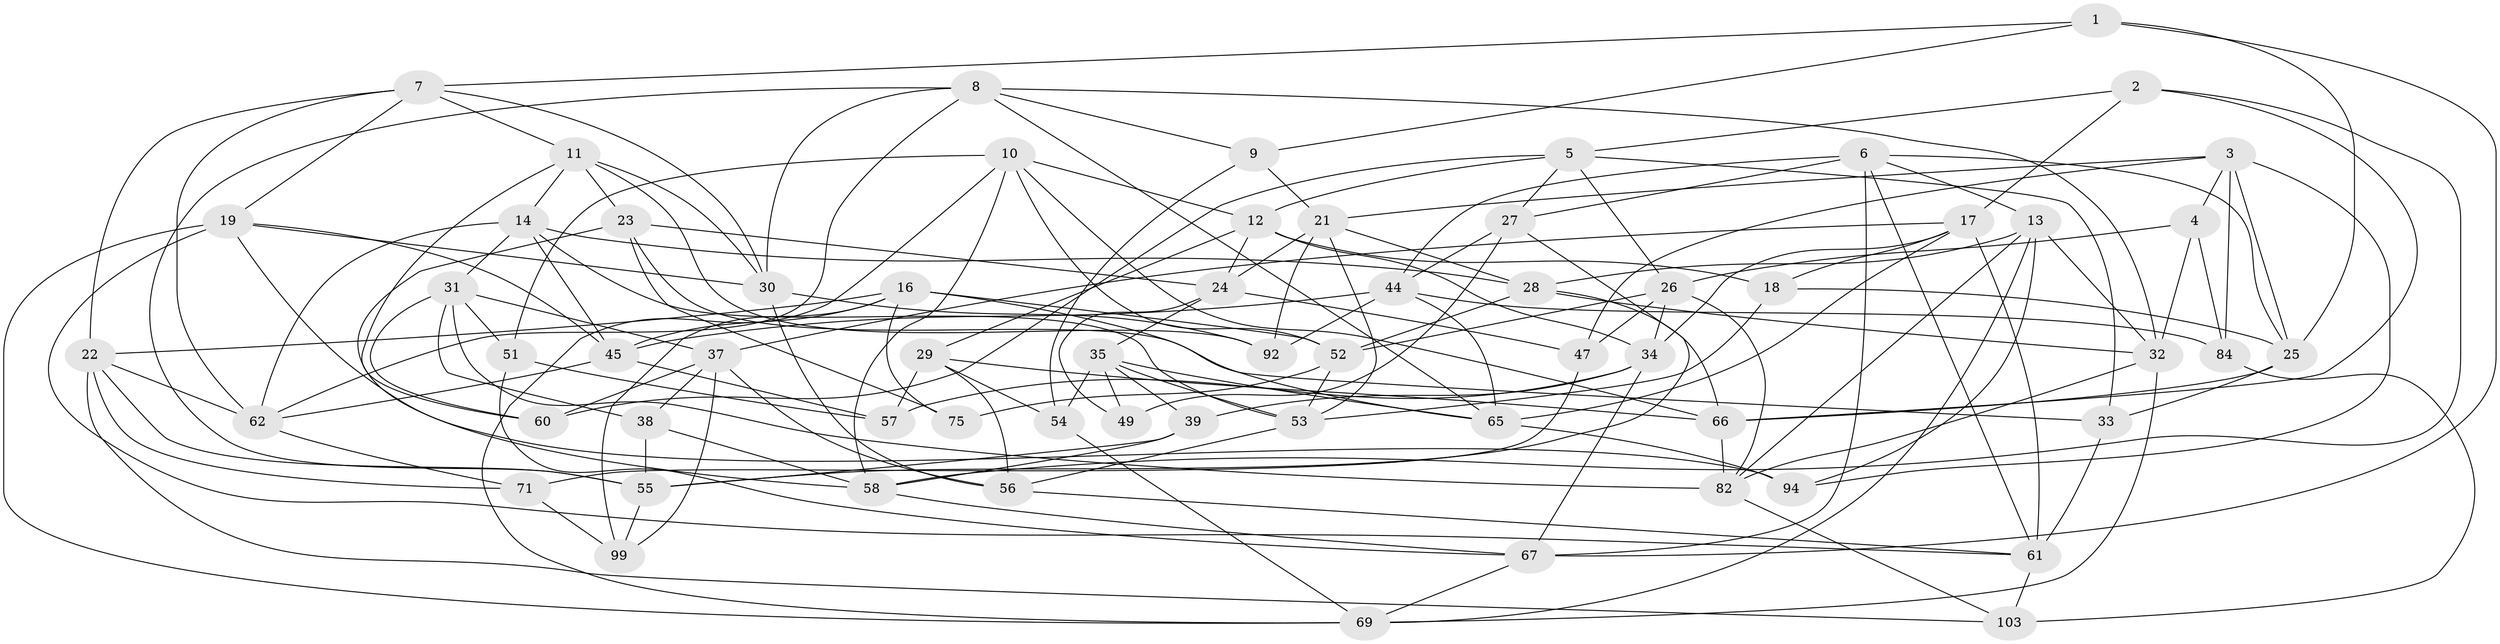 // Generated by graph-tools (version 1.1) at 2025/24/03/03/25 07:24:24]
// undirected, 63 vertices, 165 edges
graph export_dot {
graph [start="1"]
  node [color=gray90,style=filled];
  1;
  2;
  3 [super="+79"];
  4;
  5 [super="+46"];
  6 [super="+15"];
  7 [super="+43"];
  8 [super="+70"];
  9;
  10 [super="+68"];
  11 [super="+42"];
  12 [super="+20"];
  13 [super="+63"];
  14 [super="+41"];
  16 [super="+95"];
  17 [super="+88"];
  18;
  19 [super="+98"];
  21 [super="+104"];
  22 [super="+59"];
  23 [super="+83"];
  24 [super="+80"];
  25 [super="+96"];
  26 [super="+50"];
  27 [super="+36"];
  28 [super="+74"];
  29 [super="+78"];
  30 [super="+89"];
  31 [super="+102"];
  32 [super="+72"];
  33;
  34 [super="+48"];
  35 [super="+40"];
  37 [super="+73"];
  38;
  39;
  44 [super="+77"];
  45 [super="+87"];
  47;
  49;
  51;
  52 [super="+64"];
  53 [super="+76"];
  54;
  55 [super="+85"];
  56 [super="+91"];
  57;
  58 [super="+90"];
  60;
  61 [super="+105"];
  62 [super="+100"];
  65 [super="+97"];
  66 [super="+81"];
  67 [super="+101"];
  69 [super="+93"];
  71;
  75;
  82 [super="+86"];
  84;
  92;
  94;
  99;
  103;
  1 -- 9;
  1 -- 67;
  1 -- 25;
  1 -- 7;
  2 -- 5;
  2 -- 17;
  2 -- 58;
  2 -- 66;
  3 -- 4;
  3 -- 47;
  3 -- 84;
  3 -- 25;
  3 -- 21;
  3 -- 94;
  4 -- 26;
  4 -- 84;
  4 -- 32;
  5 -- 33;
  5 -- 26;
  5 -- 60;
  5 -- 12;
  5 -- 27;
  6 -- 67;
  6 -- 44;
  6 -- 27;
  6 -- 25;
  6 -- 61;
  6 -- 13;
  7 -- 22;
  7 -- 11;
  7 -- 62;
  7 -- 19;
  7 -- 30;
  8 -- 55;
  8 -- 32;
  8 -- 30;
  8 -- 65;
  8 -- 9;
  8 -- 62;
  9 -- 54;
  9 -- 21;
  10 -- 12;
  10 -- 52;
  10 -- 69;
  10 -- 51;
  10 -- 58;
  10 -- 66;
  11 -- 30;
  11 -- 14;
  11 -- 92;
  11 -- 60;
  11 -- 23;
  12 -- 34;
  12 -- 18;
  12 -- 29;
  12 -- 24;
  13 -- 94;
  13 -- 82;
  13 -- 69;
  13 -- 32;
  13 -- 28;
  14 -- 31;
  14 -- 28;
  14 -- 45;
  14 -- 62;
  14 -- 53;
  16 -- 75;
  16 -- 52;
  16 -- 65;
  16 -- 99;
  16 -- 45;
  16 -- 22;
  17 -- 18;
  17 -- 34;
  17 -- 65;
  17 -- 37;
  17 -- 61;
  18 -- 25;
  18 -- 53;
  19 -- 30;
  19 -- 45;
  19 -- 61;
  19 -- 69;
  19 -- 94;
  21 -- 92;
  21 -- 24;
  21 -- 53;
  21 -- 28;
  22 -- 103;
  22 -- 71;
  22 -- 62;
  22 -- 55;
  23 -- 33;
  23 -- 75 [weight=2];
  23 -- 58;
  23 -- 24;
  24 -- 49;
  24 -- 35;
  24 -- 47;
  25 -- 66;
  25 -- 33;
  26 -- 52;
  26 -- 34;
  26 -- 82;
  26 -- 47;
  27 -- 55;
  27 -- 49 [weight=2];
  27 -- 44;
  28 -- 66;
  28 -- 52;
  28 -- 32;
  29 -- 57;
  29 -- 56 [weight=2];
  29 -- 66;
  29 -- 54;
  30 -- 56;
  30 -- 92;
  31 -- 37;
  31 -- 60;
  31 -- 51;
  31 -- 38;
  31 -- 82;
  32 -- 82;
  32 -- 69;
  33 -- 61;
  34 -- 57;
  34 -- 67;
  34 -- 39;
  35 -- 49;
  35 -- 65;
  35 -- 53;
  35 -- 54;
  35 -- 39;
  37 -- 99;
  37 -- 60;
  37 -- 38;
  37 -- 56;
  38 -- 58;
  38 -- 55;
  39 -- 58;
  39 -- 55;
  44 -- 84;
  44 -- 65;
  44 -- 45;
  44 -- 92;
  45 -- 57;
  45 -- 62;
  47 -- 71;
  51 -- 57;
  51 -- 67;
  52 -- 75;
  52 -- 53;
  53 -- 56;
  54 -- 69;
  55 -- 99;
  56 -- 61;
  58 -- 67;
  61 -- 103;
  62 -- 71;
  65 -- 94;
  66 -- 82;
  67 -- 69;
  71 -- 99;
  82 -- 103;
  84 -- 103;
}
